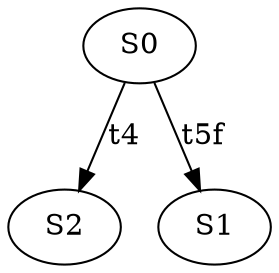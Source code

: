 digraph "SCdebug/2" {
node [fillcolor="#FFFFFF"]; S2 ;
node [fillcolor="#FFFFFF"]; S0 ;
node [fillcolor="#FFFFFF"]; S1 ;
S0 -> S2 [label=t4]
S0 -> S1 [label=t5f]
}